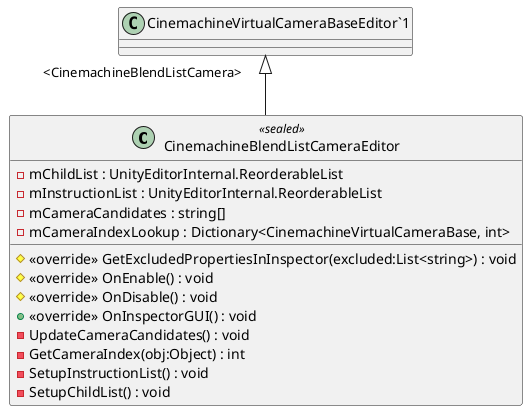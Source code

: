 @startuml
class CinemachineBlendListCameraEditor <<sealed>> {
    # <<override>> GetExcludedPropertiesInInspector(excluded:List<string>) : void
    - mChildList : UnityEditorInternal.ReorderableList
    - mInstructionList : UnityEditorInternal.ReorderableList
    # <<override>> OnEnable() : void
    # <<override>> OnDisable() : void
    + <<override>> OnInspectorGUI() : void
    - mCameraCandidates : string[]
    - mCameraIndexLookup : Dictionary<CinemachineVirtualCameraBase, int>
    - UpdateCameraCandidates() : void
    - GetCameraIndex(obj:Object) : int
    - SetupInstructionList() : void
    - SetupChildList() : void
}
"CinemachineVirtualCameraBaseEditor`1" "<CinemachineBlendListCamera>" <|-- CinemachineBlendListCameraEditor
@enduml
